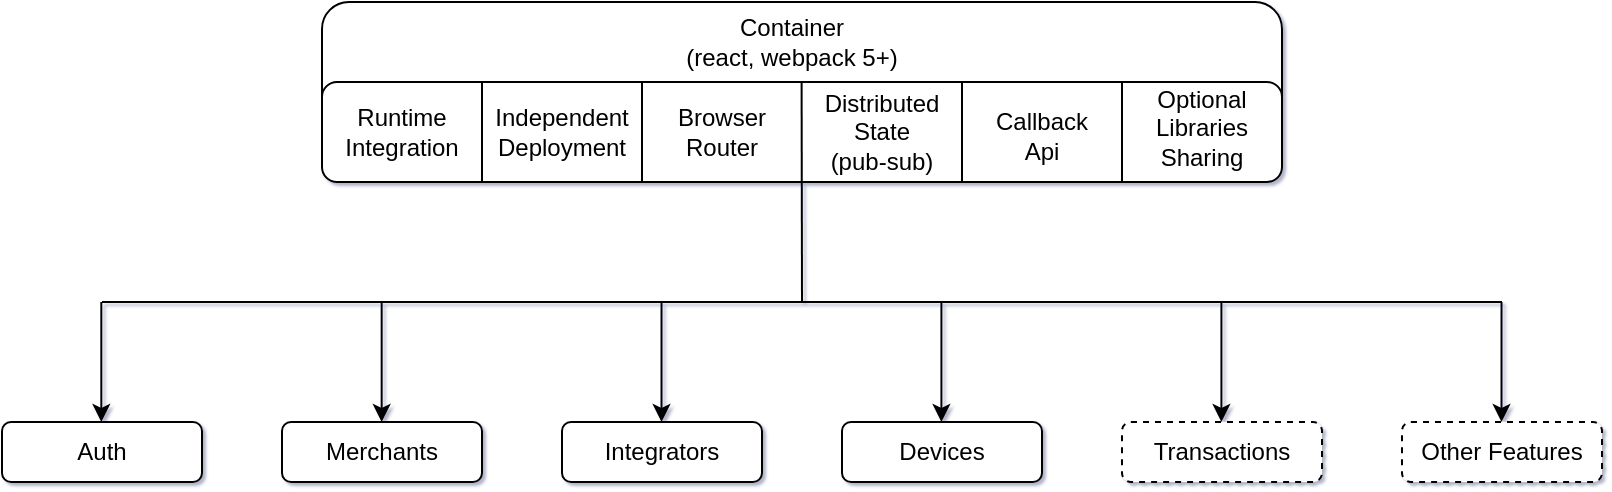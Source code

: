 <mxfile>
    <diagram id="uMR-_roLCvC-643UOXo_" name="Page-1">
        <mxGraphModel dx="779" dy="263" grid="1" gridSize="10" guides="0" tooltips="1" connect="0" arrows="1" fold="1" page="0" pageScale="1" pageWidth="850" pageHeight="1100" math="0" shadow="1">
            <root>
                <mxCell id="0"/>
                <mxCell id="1" parent="0"/>
                <mxCell id="2" value="" style="whiteSpace=wrap;html=1;rounded=1;" parent="1" vertex="1">
                    <mxGeometry x="80" y="10" width="480" height="90" as="geometry"/>
                </mxCell>
                <mxCell id="6" value="" style="endArrow=none;html=1;" parent="1" edge="1">
                    <mxGeometry width="50" height="50" relative="1" as="geometry">
                        <mxPoint x="-30" y="160" as="sourcePoint"/>
                        <mxPoint x="320" y="160" as="targetPoint"/>
                    </mxGeometry>
                </mxCell>
                <mxCell id="7" value="" style="endArrow=classic;html=1;" parent="1" edge="1">
                    <mxGeometry width="50" height="50" relative="1" as="geometry">
                        <mxPoint x="-30.34" y="160" as="sourcePoint"/>
                        <mxPoint x="-30.34" y="220" as="targetPoint"/>
                    </mxGeometry>
                </mxCell>
                <mxCell id="9" value="Auth" style="whiteSpace=wrap;html=1;rounded=1;" parent="1" vertex="1">
                    <mxGeometry x="-80" y="220" width="100" height="30" as="geometry"/>
                </mxCell>
                <mxCell id="11" value="" style="endArrow=none;html=1;" parent="1" edge="1">
                    <mxGeometry width="50" height="50" relative="1" as="geometry">
                        <mxPoint x="320" y="160" as="sourcePoint"/>
                        <mxPoint x="670" y="160" as="targetPoint"/>
                    </mxGeometry>
                </mxCell>
                <mxCell id="13" value="" style="endArrow=classic;html=1;" parent="1" edge="1">
                    <mxGeometry width="50" height="50" relative="1" as="geometry">
                        <mxPoint x="529.71" y="160" as="sourcePoint"/>
                        <mxPoint x="529.71" y="220" as="targetPoint"/>
                    </mxGeometry>
                </mxCell>
                <mxCell id="14" value="Container&lt;br&gt;(react, webpack 5+)" style="text;html=1;strokeColor=none;fillColor=none;align=center;verticalAlign=middle;whiteSpace=wrap;rounded=1;" parent="1" vertex="1">
                    <mxGeometry x="260" y="20" width="110" height="20" as="geometry"/>
                </mxCell>
                <mxCell id="15" value="&lt;br&gt;&lt;br style=&quot;color: rgb(240 , 240 , 240) ; font-family: &amp;#34;helvetica&amp;#34; ; font-size: 12px ; font-style: normal ; font-weight: 400 ; letter-spacing: normal ; text-align: center ; text-indent: 0px ; text-transform: none ; word-spacing: 0px ; background-color: rgb(42 , 42 , 42)&quot;&gt;&lt;br&gt;" style="whiteSpace=wrap;html=1;rounded=1;" parent="1" vertex="1">
                    <mxGeometry x="80" y="50" width="480" height="50" as="geometry"/>
                </mxCell>
                <mxCell id="20" value="&lt;br&gt;Callback&lt;br&gt;Api" style="text;html=1;strokeColor=none;fillColor=none;align=center;verticalAlign=middle;whiteSpace=wrap;rounded=1;" parent="1" vertex="1">
                    <mxGeometry x="420" y="60" width="40" height="20" as="geometry"/>
                </mxCell>
                <mxCell id="21" value="" style="endArrow=none;html=1;entryX=0.5;entryY=0;entryDx=0;entryDy=0;exitX=0.5;exitY=1;exitDx=0;exitDy=0;" parent="1" edge="1">
                    <mxGeometry width="50" height="50" relative="1" as="geometry">
                        <mxPoint x="400" y="100" as="sourcePoint"/>
                        <mxPoint x="400" y="50" as="targetPoint"/>
                    </mxGeometry>
                </mxCell>
                <mxCell id="25" value="Independent&lt;br&gt;Deployment" style="text;html=1;strokeColor=none;fillColor=none;align=center;verticalAlign=middle;whiteSpace=wrap;rounded=1;" parent="1" vertex="1">
                    <mxGeometry x="180" y="67.5" width="40" height="15" as="geometry"/>
                </mxCell>
                <mxCell id="43" value="Browser&lt;br&gt;Router" style="text;html=1;strokeColor=none;fillColor=none;align=center;verticalAlign=middle;whiteSpace=wrap;rounded=1;" parent="1" vertex="1">
                    <mxGeometry x="260" y="67.5" width="40" height="15" as="geometry"/>
                </mxCell>
                <mxCell id="46" value="" style="endArrow=none;html=1;entryX=0.5;entryY=0;entryDx=0;entryDy=0;exitX=0.5;exitY=1;exitDx=0;exitDy=0;" edge="1" parent="1">
                    <mxGeometry width="50" height="50" relative="1" as="geometry">
                        <mxPoint x="240" y="100" as="sourcePoint"/>
                        <mxPoint x="240" y="50" as="targetPoint"/>
                    </mxGeometry>
                </mxCell>
                <mxCell id="47" value="" style="endArrow=none;html=1;entryX=0.5;entryY=0;entryDx=0;entryDy=0;" edge="1" parent="1">
                    <mxGeometry width="50" height="50" relative="1" as="geometry">
                        <mxPoint x="320" y="160" as="sourcePoint"/>
                        <mxPoint x="319.8" y="50" as="targetPoint"/>
                    </mxGeometry>
                </mxCell>
                <mxCell id="48" value="" style="endArrow=none;html=1;entryX=0.5;entryY=0;entryDx=0;entryDy=0;exitX=0.5;exitY=1;exitDx=0;exitDy=0;" edge="1" parent="1">
                    <mxGeometry width="50" height="50" relative="1" as="geometry">
                        <mxPoint x="480" y="100" as="sourcePoint"/>
                        <mxPoint x="480" y="50" as="targetPoint"/>
                    </mxGeometry>
                </mxCell>
                <mxCell id="49" value="Optional&lt;br&gt;Libraries&lt;br&gt;Sharing" style="text;html=1;strokeColor=none;fillColor=none;align=center;verticalAlign=middle;whiteSpace=wrap;rounded=1;" vertex="1" parent="1">
                    <mxGeometry x="500" y="62.5" width="40" height="20" as="geometry"/>
                </mxCell>
                <mxCell id="50" value="" style="endArrow=none;html=1;entryX=0.5;entryY=0;entryDx=0;entryDy=0;exitX=0.5;exitY=1;exitDx=0;exitDy=0;" edge="1" parent="1">
                    <mxGeometry width="50" height="50" relative="1" as="geometry">
                        <mxPoint x="160" y="100" as="sourcePoint"/>
                        <mxPoint x="160" y="50" as="targetPoint"/>
                    </mxGeometry>
                </mxCell>
                <mxCell id="51" value="Runtime&lt;br&gt;Integration" style="text;html=1;strokeColor=none;fillColor=none;align=center;verticalAlign=middle;whiteSpace=wrap;rounded=1;" vertex="1" parent="1">
                    <mxGeometry x="100" y="67.5" width="40" height="15" as="geometry"/>
                </mxCell>
                <mxCell id="52" value="Distributed&lt;br&gt;State&lt;br&gt;(pub-sub)" style="text;html=1;strokeColor=none;fillColor=none;align=center;verticalAlign=middle;whiteSpace=wrap;rounded=1;" vertex="1" parent="1">
                    <mxGeometry x="330" y="65" width="60" height="20" as="geometry"/>
                </mxCell>
                <mxCell id="75" value="" style="endArrow=classic;html=1;" edge="1" parent="1">
                    <mxGeometry width="50" height="50" relative="1" as="geometry">
                        <mxPoint x="109.83" y="160" as="sourcePoint"/>
                        <mxPoint x="109.83" y="220" as="targetPoint"/>
                    </mxGeometry>
                </mxCell>
                <mxCell id="80" value="Merchants" style="whiteSpace=wrap;html=1;rounded=1;" vertex="1" parent="1">
                    <mxGeometry x="60" y="220" width="100" height="30" as="geometry"/>
                </mxCell>
                <mxCell id="81" value="Integrators" style="whiteSpace=wrap;html=1;rounded=1;" vertex="1" parent="1">
                    <mxGeometry x="200" y="220" width="100" height="30" as="geometry"/>
                </mxCell>
                <mxCell id="83" value="Transactions" style="whiteSpace=wrap;html=1;dashed=1;rounded=1;" vertex="1" parent="1">
                    <mxGeometry x="480" y="220" width="100" height="30" as="geometry"/>
                </mxCell>
                <mxCell id="90" value="" style="endArrow=classic;html=1;" edge="1" parent="1">
                    <mxGeometry width="50" height="50" relative="1" as="geometry">
                        <mxPoint x="249.76" y="160" as="sourcePoint"/>
                        <mxPoint x="249.76" y="220" as="targetPoint"/>
                    </mxGeometry>
                </mxCell>
                <mxCell id="91" value="Devices" style="whiteSpace=wrap;html=1;rounded=1;" vertex="1" parent="1">
                    <mxGeometry x="340" y="220" width="100" height="30" as="geometry"/>
                </mxCell>
                <mxCell id="92" value="" style="endArrow=classic;html=1;" edge="1" parent="1">
                    <mxGeometry width="50" height="50" relative="1" as="geometry">
                        <mxPoint x="389.71" y="160" as="sourcePoint"/>
                        <mxPoint x="389.71" y="220" as="targetPoint"/>
                    </mxGeometry>
                </mxCell>
                <mxCell id="93" value="Other Features" style="whiteSpace=wrap;html=1;dashed=1;rounded=1;" vertex="1" parent="1">
                    <mxGeometry x="620" y="220" width="100" height="30" as="geometry"/>
                </mxCell>
                <mxCell id="94" value="" style="endArrow=classic;html=1;" edge="1" parent="1">
                    <mxGeometry width="50" height="50" relative="1" as="geometry">
                        <mxPoint x="669.76" y="160" as="sourcePoint"/>
                        <mxPoint x="669.76" y="220" as="targetPoint"/>
                    </mxGeometry>
                </mxCell>
            </root>
        </mxGraphModel>
    </diagram>
</mxfile>
